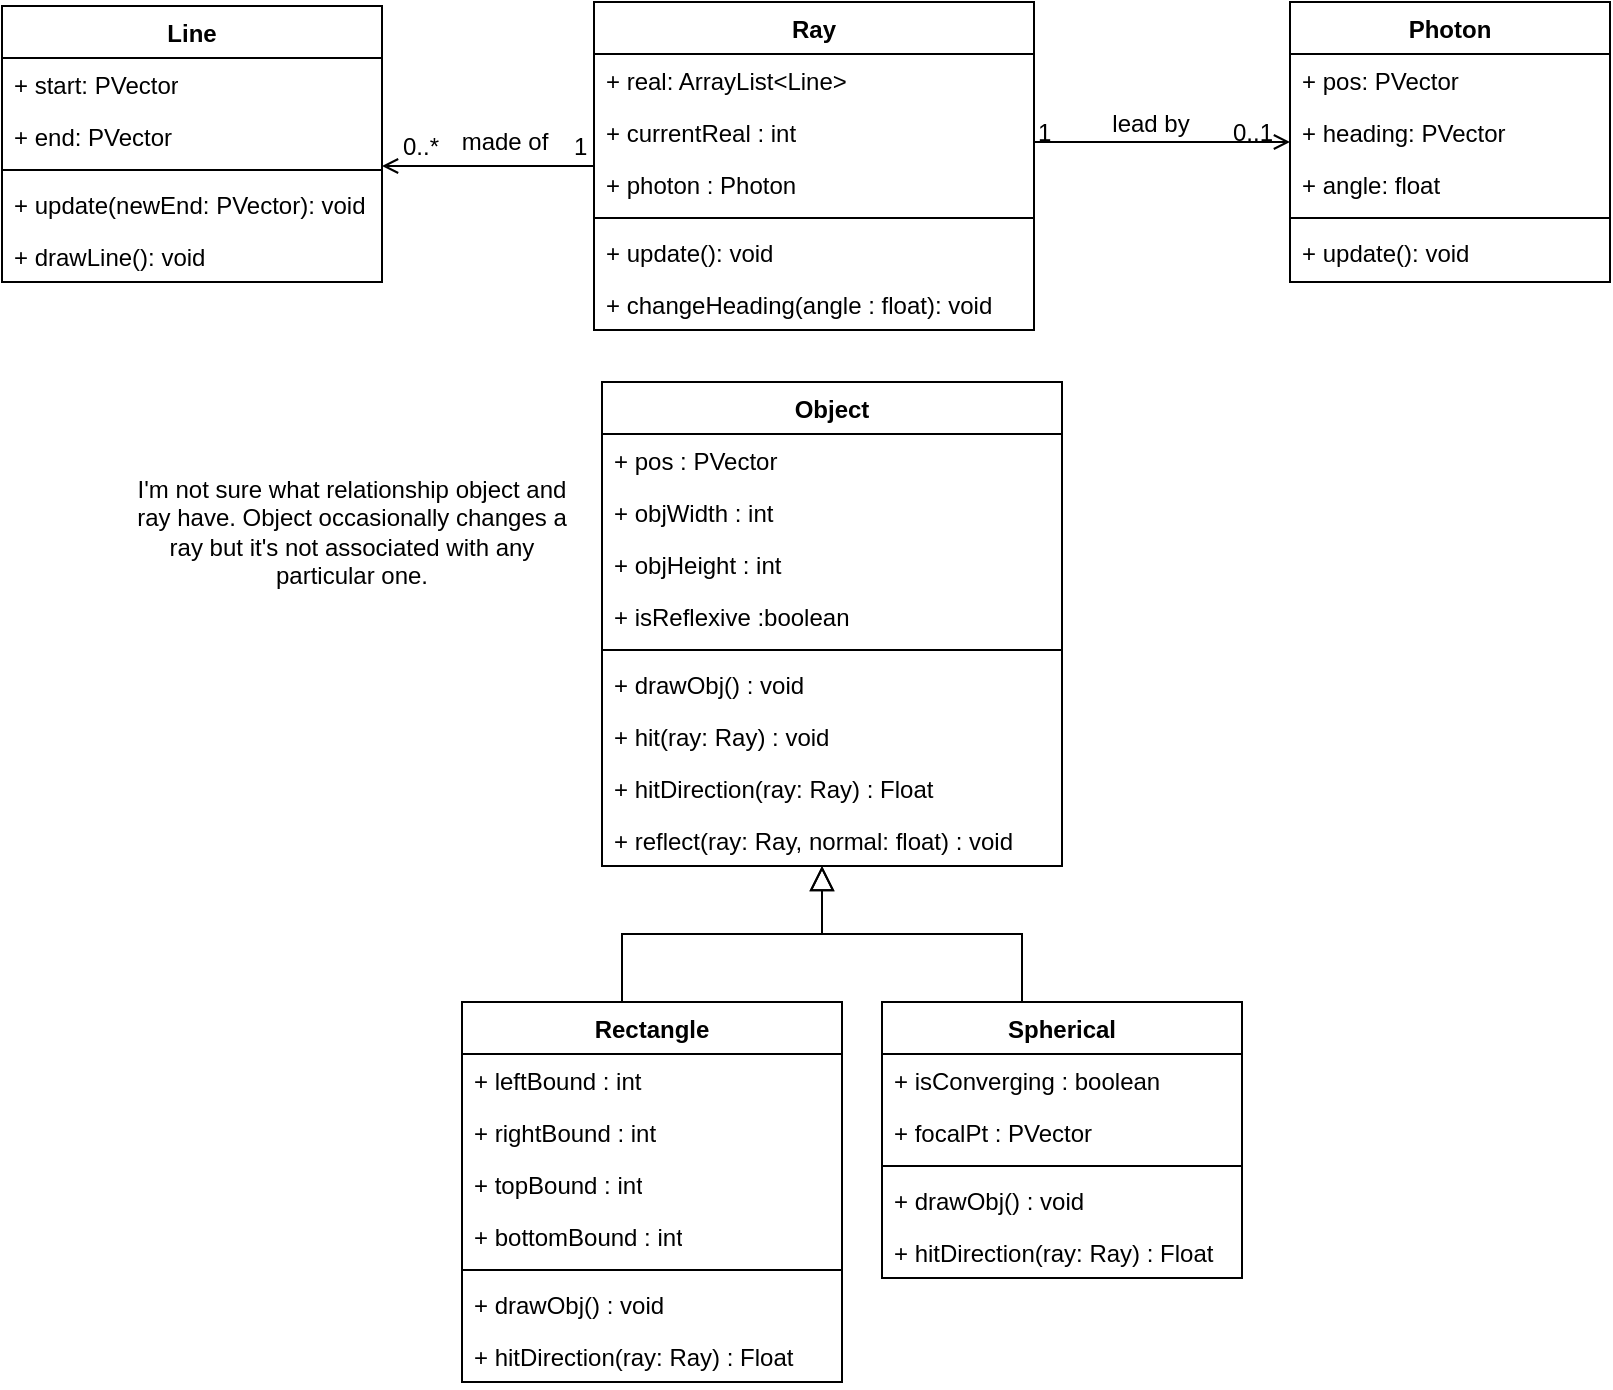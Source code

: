 <mxfile version="21.3.5" type="device">
  <diagram id="C5RBs43oDa-KdzZeNtuy" name="Page-1">
    <mxGraphModel dx="2234" dy="1154" grid="1" gridSize="10" guides="1" tooltips="1" connect="1" arrows="1" fold="1" page="0" pageScale="1" pageWidth="827" pageHeight="1169" background="#FFFFFF" math="0" shadow="0">
      <root>
        <mxCell id="WIyWlLk6GJQsqaUBKTNV-0" />
        <mxCell id="WIyWlLk6GJQsqaUBKTNV-1" parent="WIyWlLk6GJQsqaUBKTNV-0" />
        <mxCell id="zkfFHV4jXpPFQw0GAbJ--0" value="Ray" style="swimlane;fontStyle=1;align=center;verticalAlign=top;childLayout=stackLayout;horizontal=1;startSize=26;horizontalStack=0;resizeParent=1;resizeLast=0;collapsible=1;marginBottom=0;rounded=0;shadow=0;strokeWidth=1;labelBackgroundColor=none;" parent="WIyWlLk6GJQsqaUBKTNV-1" vertex="1">
          <mxGeometry x="-424" y="-150" width="220" height="164" as="geometry">
            <mxRectangle x="-424" y="-150" width="160" height="26" as="alternateBounds" />
          </mxGeometry>
        </mxCell>
        <mxCell id="zkfFHV4jXpPFQw0GAbJ--1" value="+ real: ArrayList&lt;Line&gt;" style="text;align=left;verticalAlign=top;spacingLeft=4;spacingRight=4;overflow=hidden;rotatable=0;points=[[0,0.5],[1,0.5]];portConstraint=eastwest;labelBackgroundColor=none;rounded=0;" parent="zkfFHV4jXpPFQw0GAbJ--0" vertex="1">
          <mxGeometry y="26" width="220" height="26" as="geometry" />
        </mxCell>
        <mxCell id="zkfFHV4jXpPFQw0GAbJ--2" value="+ currentReal : int" style="text;align=left;verticalAlign=top;spacingLeft=4;spacingRight=4;overflow=hidden;rotatable=0;points=[[0,0.5],[1,0.5]];portConstraint=eastwest;rounded=0;shadow=0;html=0;labelBackgroundColor=none;" parent="zkfFHV4jXpPFQw0GAbJ--0" vertex="1">
          <mxGeometry y="52" width="220" height="26" as="geometry" />
        </mxCell>
        <mxCell id="zkfFHV4jXpPFQw0GAbJ--3" value="+ photon : Photon" style="text;align=left;verticalAlign=top;spacingLeft=4;spacingRight=4;overflow=hidden;rotatable=0;points=[[0,0.5],[1,0.5]];portConstraint=eastwest;rounded=0;shadow=0;html=0;labelBackgroundColor=none;" parent="zkfFHV4jXpPFQw0GAbJ--0" vertex="1">
          <mxGeometry y="78" width="220" height="26" as="geometry" />
        </mxCell>
        <mxCell id="zkfFHV4jXpPFQw0GAbJ--4" value="" style="line;html=1;strokeWidth=1;align=left;verticalAlign=middle;spacingTop=-1;spacingLeft=3;spacingRight=3;rotatable=0;labelPosition=right;points=[];portConstraint=eastwest;labelBackgroundColor=none;rounded=0;" parent="zkfFHV4jXpPFQw0GAbJ--0" vertex="1">
          <mxGeometry y="104" width="220" height="8" as="geometry" />
        </mxCell>
        <mxCell id="zkfFHV4jXpPFQw0GAbJ--5" value="+ update(): void" style="text;align=left;verticalAlign=top;spacingLeft=4;spacingRight=4;overflow=hidden;rotatable=0;points=[[0,0.5],[1,0.5]];portConstraint=eastwest;labelBackgroundColor=none;rounded=0;" parent="zkfFHV4jXpPFQw0GAbJ--0" vertex="1">
          <mxGeometry y="112" width="220" height="26" as="geometry" />
        </mxCell>
        <mxCell id="tkSSD3aeQeOZpx0soxOB-32" value="+ changeHeading(angle : float): void" style="text;strokeColor=none;fillColor=none;align=left;verticalAlign=top;spacingLeft=4;spacingRight=4;overflow=hidden;rotatable=0;points=[[0,0.5],[1,0.5]];portConstraint=eastwest;whiteSpace=wrap;html=1;labelBackgroundColor=none;rounded=0;" vertex="1" parent="zkfFHV4jXpPFQw0GAbJ--0">
          <mxGeometry y="138" width="220" height="26" as="geometry" />
        </mxCell>
        <mxCell id="zkfFHV4jXpPFQw0GAbJ--17" value="Photon" style="swimlane;fontStyle=1;align=center;verticalAlign=top;childLayout=stackLayout;horizontal=1;startSize=26;horizontalStack=0;resizeParent=1;resizeLast=0;collapsible=1;marginBottom=0;rounded=0;shadow=0;strokeWidth=1;labelBackgroundColor=none;" parent="WIyWlLk6GJQsqaUBKTNV-1" vertex="1">
          <mxGeometry x="-76" y="-150" width="160" height="140" as="geometry">
            <mxRectangle x="-76" y="-150" width="160" height="26" as="alternateBounds" />
          </mxGeometry>
        </mxCell>
        <mxCell id="zkfFHV4jXpPFQw0GAbJ--18" value="+ pos: PVector" style="text;align=left;verticalAlign=top;spacingLeft=4;spacingRight=4;overflow=hidden;rotatable=0;points=[[0,0.5],[1,0.5]];portConstraint=eastwest;labelBackgroundColor=none;rounded=0;" parent="zkfFHV4jXpPFQw0GAbJ--17" vertex="1">
          <mxGeometry y="26" width="160" height="26" as="geometry" />
        </mxCell>
        <mxCell id="zkfFHV4jXpPFQw0GAbJ--19" value="+ heading: PVector" style="text;align=left;verticalAlign=top;spacingLeft=4;spacingRight=4;overflow=hidden;rotatable=0;points=[[0,0.5],[1,0.5]];portConstraint=eastwest;rounded=0;shadow=0;html=0;labelBackgroundColor=none;" parent="zkfFHV4jXpPFQw0GAbJ--17" vertex="1">
          <mxGeometry y="52" width="160" height="26" as="geometry" />
        </mxCell>
        <mxCell id="zkfFHV4jXpPFQw0GAbJ--20" value="+ angle: float" style="text;align=left;verticalAlign=top;spacingLeft=4;spacingRight=4;overflow=hidden;rotatable=0;points=[[0,0.5],[1,0.5]];portConstraint=eastwest;rounded=0;shadow=0;html=0;labelBackgroundColor=none;" parent="zkfFHV4jXpPFQw0GAbJ--17" vertex="1">
          <mxGeometry y="78" width="160" height="26" as="geometry" />
        </mxCell>
        <mxCell id="zkfFHV4jXpPFQw0GAbJ--23" value="" style="line;html=1;strokeWidth=1;align=left;verticalAlign=middle;spacingTop=-1;spacingLeft=3;spacingRight=3;rotatable=0;labelPosition=right;points=[];portConstraint=eastwest;labelBackgroundColor=none;rounded=0;" parent="zkfFHV4jXpPFQw0GAbJ--17" vertex="1">
          <mxGeometry y="104" width="160" height="8" as="geometry" />
        </mxCell>
        <mxCell id="zkfFHV4jXpPFQw0GAbJ--24" value="+ update(): void" style="text;align=left;verticalAlign=top;spacingLeft=4;spacingRight=4;overflow=hidden;rotatable=0;points=[[0,0.5],[1,0.5]];portConstraint=eastwest;labelBackgroundColor=none;rounded=0;" parent="zkfFHV4jXpPFQw0GAbJ--17" vertex="1">
          <mxGeometry y="112" width="160" height="26" as="geometry" />
        </mxCell>
        <mxCell id="zkfFHV4jXpPFQw0GAbJ--26" value="" style="endArrow=open;shadow=0;strokeWidth=1;rounded=0;endFill=1;edgeStyle=elbowEdgeStyle;elbow=vertical;labelBackgroundColor=none;fontColor=default;" parent="WIyWlLk6GJQsqaUBKTNV-1" source="zkfFHV4jXpPFQw0GAbJ--0" target="zkfFHV4jXpPFQw0GAbJ--17" edge="1">
          <mxGeometry x="0.5" y="41" relative="1" as="geometry">
            <mxPoint x="-204" y="-78" as="sourcePoint" />
            <mxPoint x="-44" y="-78" as="targetPoint" />
            <mxPoint x="-40" y="32" as="offset" />
          </mxGeometry>
        </mxCell>
        <mxCell id="zkfFHV4jXpPFQw0GAbJ--27" value="1" style="resizable=0;align=left;verticalAlign=bottom;labelBackgroundColor=none;fontSize=12;rounded=0;" parent="zkfFHV4jXpPFQw0GAbJ--26" connectable="0" vertex="1">
          <mxGeometry x="-1" relative="1" as="geometry">
            <mxPoint y="4" as="offset" />
          </mxGeometry>
        </mxCell>
        <mxCell id="zkfFHV4jXpPFQw0GAbJ--28" value="0..1" style="resizable=0;align=right;verticalAlign=bottom;labelBackgroundColor=none;fontSize=12;rounded=0;" parent="zkfFHV4jXpPFQw0GAbJ--26" connectable="0" vertex="1">
          <mxGeometry x="1" relative="1" as="geometry">
            <mxPoint x="-7" y="4" as="offset" />
          </mxGeometry>
        </mxCell>
        <mxCell id="zkfFHV4jXpPFQw0GAbJ--29" value="lead by" style="text;html=1;resizable=0;points=[];;align=center;verticalAlign=middle;labelBackgroundColor=none;rounded=0;shadow=0;strokeWidth=1;fontSize=12;" parent="zkfFHV4jXpPFQw0GAbJ--26" vertex="1" connectable="0">
          <mxGeometry x="0.5" y="49" relative="1" as="geometry">
            <mxPoint x="-38" y="40" as="offset" />
          </mxGeometry>
        </mxCell>
        <mxCell id="tkSSD3aeQeOZpx0soxOB-1" value="Object" style="swimlane;fontStyle=1;align=center;verticalAlign=top;childLayout=stackLayout;horizontal=1;startSize=26;horizontalStack=0;resizeParent=1;resizeParentMax=0;resizeLast=0;collapsible=1;marginBottom=0;whiteSpace=wrap;html=1;labelBackgroundColor=none;rounded=0;" vertex="1" parent="WIyWlLk6GJQsqaUBKTNV-1">
          <mxGeometry x="-420" y="40" width="230" height="242" as="geometry">
            <mxRectangle x="-400" y="120" width="80" height="30" as="alternateBounds" />
          </mxGeometry>
        </mxCell>
        <mxCell id="tkSSD3aeQeOZpx0soxOB-2" value="+ pos : PVector" style="text;strokeColor=none;fillColor=none;align=left;verticalAlign=top;spacingLeft=4;spacingRight=4;overflow=hidden;rotatable=0;points=[[0,0.5],[1,0.5]];portConstraint=eastwest;whiteSpace=wrap;html=1;labelBackgroundColor=none;rounded=0;" vertex="1" parent="tkSSD3aeQeOZpx0soxOB-1">
          <mxGeometry y="26" width="230" height="26" as="geometry" />
        </mxCell>
        <mxCell id="tkSSD3aeQeOZpx0soxOB-5" value="+ objWidth : int" style="text;strokeColor=none;fillColor=none;align=left;verticalAlign=top;spacingLeft=4;spacingRight=4;overflow=hidden;rotatable=0;points=[[0,0.5],[1,0.5]];portConstraint=eastwest;whiteSpace=wrap;html=1;labelBackgroundColor=none;rounded=0;" vertex="1" parent="tkSSD3aeQeOZpx0soxOB-1">
          <mxGeometry y="52" width="230" height="26" as="geometry" />
        </mxCell>
        <mxCell id="tkSSD3aeQeOZpx0soxOB-6" value="+ objHeight : int" style="text;strokeColor=none;fillColor=none;align=left;verticalAlign=top;spacingLeft=4;spacingRight=4;overflow=hidden;rotatable=0;points=[[0,0.5],[1,0.5]];portConstraint=eastwest;whiteSpace=wrap;html=1;labelBackgroundColor=none;rounded=0;" vertex="1" parent="tkSSD3aeQeOZpx0soxOB-1">
          <mxGeometry y="78" width="230" height="26" as="geometry" />
        </mxCell>
        <mxCell id="tkSSD3aeQeOZpx0soxOB-7" value="+ isReflexive :boolean" style="text;strokeColor=none;fillColor=none;align=left;verticalAlign=top;spacingLeft=4;spacingRight=4;overflow=hidden;rotatable=0;points=[[0,0.5],[1,0.5]];portConstraint=eastwest;whiteSpace=wrap;html=1;labelBackgroundColor=none;rounded=0;" vertex="1" parent="tkSSD3aeQeOZpx0soxOB-1">
          <mxGeometry y="104" width="230" height="26" as="geometry" />
        </mxCell>
        <mxCell id="tkSSD3aeQeOZpx0soxOB-3" value="" style="line;strokeWidth=1;fillColor=none;align=left;verticalAlign=middle;spacingTop=-1;spacingLeft=3;spacingRight=3;rotatable=0;labelPosition=right;points=[];portConstraint=eastwest;labelBackgroundColor=none;rounded=0;" vertex="1" parent="tkSSD3aeQeOZpx0soxOB-1">
          <mxGeometry y="130" width="230" height="8" as="geometry" />
        </mxCell>
        <mxCell id="tkSSD3aeQeOZpx0soxOB-27" value="+ drawObj() : void" style="text;strokeColor=none;fillColor=none;align=left;verticalAlign=top;spacingLeft=4;spacingRight=4;overflow=hidden;rotatable=0;points=[[0,0.5],[1,0.5]];portConstraint=eastwest;whiteSpace=wrap;html=1;labelBackgroundColor=none;rounded=0;" vertex="1" parent="tkSSD3aeQeOZpx0soxOB-1">
          <mxGeometry y="138" width="230" height="26" as="geometry" />
        </mxCell>
        <mxCell id="tkSSD3aeQeOZpx0soxOB-9" value="+ hit(ray: Ray) : void" style="text;strokeColor=none;fillColor=none;align=left;verticalAlign=top;spacingLeft=4;spacingRight=4;overflow=hidden;rotatable=0;points=[[0,0.5],[1,0.5]];portConstraint=eastwest;whiteSpace=wrap;html=1;labelBackgroundColor=none;rounded=0;" vertex="1" parent="tkSSD3aeQeOZpx0soxOB-1">
          <mxGeometry y="164" width="230" height="26" as="geometry" />
        </mxCell>
        <mxCell id="tkSSD3aeQeOZpx0soxOB-8" value="+ hitDirection(ray: Ray) : Float" style="text;strokeColor=none;fillColor=none;align=left;verticalAlign=top;spacingLeft=4;spacingRight=4;overflow=hidden;rotatable=0;points=[[0,0.5],[1,0.5]];portConstraint=eastwest;whiteSpace=wrap;html=1;labelBackgroundColor=none;rounded=0;" vertex="1" parent="tkSSD3aeQeOZpx0soxOB-1">
          <mxGeometry y="190" width="230" height="26" as="geometry" />
        </mxCell>
        <mxCell id="tkSSD3aeQeOZpx0soxOB-10" value="+ reflect(ray: Ray, normal: float) : void" style="text;strokeColor=none;fillColor=none;align=left;verticalAlign=top;spacingLeft=4;spacingRight=4;overflow=hidden;rotatable=0;points=[[0,0.5],[1,0.5]];portConstraint=eastwest;whiteSpace=wrap;html=1;labelBackgroundColor=none;rounded=0;" vertex="1" parent="tkSSD3aeQeOZpx0soxOB-1">
          <mxGeometry y="216" width="230" height="26" as="geometry" />
        </mxCell>
        <mxCell id="tkSSD3aeQeOZpx0soxOB-11" value="" style="endArrow=block;endSize=10;endFill=0;shadow=0;strokeWidth=1;rounded=0;edgeStyle=elbowEdgeStyle;elbow=vertical;labelBackgroundColor=none;fontColor=default;" edge="1" parent="WIyWlLk6GJQsqaUBKTNV-1">
          <mxGeometry width="160" relative="1" as="geometry">
            <mxPoint x="-210" y="350" as="sourcePoint" />
            <mxPoint x="-310" y="282" as="targetPoint" />
          </mxGeometry>
        </mxCell>
        <mxCell id="tkSSD3aeQeOZpx0soxOB-12" value="" style="endArrow=block;endSize=10;endFill=0;shadow=0;strokeWidth=1;rounded=0;edgeStyle=elbowEdgeStyle;elbow=vertical;labelBackgroundColor=none;fontColor=default;" edge="1" parent="WIyWlLk6GJQsqaUBKTNV-1">
          <mxGeometry width="160" relative="1" as="geometry">
            <mxPoint x="-410" y="350" as="sourcePoint" />
            <mxPoint x="-310" y="282" as="targetPoint" />
          </mxGeometry>
        </mxCell>
        <mxCell id="tkSSD3aeQeOZpx0soxOB-13" value="Spherical" style="swimlane;fontStyle=1;align=center;verticalAlign=top;childLayout=stackLayout;horizontal=1;startSize=26;horizontalStack=0;resizeParent=1;resizeParentMax=0;resizeLast=0;collapsible=1;marginBottom=0;whiteSpace=wrap;html=1;labelBackgroundColor=none;rounded=0;" vertex="1" parent="WIyWlLk6GJQsqaUBKTNV-1">
          <mxGeometry x="-280" y="350" width="180" height="138" as="geometry" />
        </mxCell>
        <mxCell id="tkSSD3aeQeOZpx0soxOB-14" value="+ isConverging : boolean" style="text;strokeColor=none;fillColor=none;align=left;verticalAlign=top;spacingLeft=4;spacingRight=4;overflow=hidden;rotatable=0;points=[[0,0.5],[1,0.5]];portConstraint=eastwest;whiteSpace=wrap;html=1;labelBackgroundColor=none;rounded=0;" vertex="1" parent="tkSSD3aeQeOZpx0soxOB-13">
          <mxGeometry y="26" width="180" height="26" as="geometry" />
        </mxCell>
        <mxCell id="tkSSD3aeQeOZpx0soxOB-28" value="+ focalPt : PVector" style="text;strokeColor=none;fillColor=none;align=left;verticalAlign=top;spacingLeft=4;spacingRight=4;overflow=hidden;rotatable=0;points=[[0,0.5],[1,0.5]];portConstraint=eastwest;whiteSpace=wrap;html=1;labelBackgroundColor=none;rounded=0;" vertex="1" parent="tkSSD3aeQeOZpx0soxOB-13">
          <mxGeometry y="52" width="180" height="26" as="geometry" />
        </mxCell>
        <mxCell id="tkSSD3aeQeOZpx0soxOB-15" value="" style="line;strokeWidth=1;fillColor=none;align=left;verticalAlign=middle;spacingTop=-1;spacingLeft=3;spacingRight=3;rotatable=0;labelPosition=right;points=[];portConstraint=eastwest;labelBackgroundColor=none;rounded=0;" vertex="1" parent="tkSSD3aeQeOZpx0soxOB-13">
          <mxGeometry y="78" width="180" height="8" as="geometry" />
        </mxCell>
        <mxCell id="tkSSD3aeQeOZpx0soxOB-4" value="+ drawObj() : void" style="text;strokeColor=none;fillColor=none;align=left;verticalAlign=top;spacingLeft=4;spacingRight=4;overflow=hidden;rotatable=0;points=[[0,0.5],[1,0.5]];portConstraint=eastwest;whiteSpace=wrap;html=1;labelBackgroundColor=none;rounded=0;" vertex="1" parent="tkSSD3aeQeOZpx0soxOB-13">
          <mxGeometry y="86" width="180" height="26" as="geometry" />
        </mxCell>
        <mxCell id="tkSSD3aeQeOZpx0soxOB-30" value="+ hitDirection(ray: Ray) : Float" style="text;strokeColor=none;fillColor=none;align=left;verticalAlign=top;spacingLeft=4;spacingRight=4;overflow=hidden;rotatable=0;points=[[0,0.5],[1,0.5]];portConstraint=eastwest;whiteSpace=wrap;html=1;labelBackgroundColor=none;rounded=0;" vertex="1" parent="tkSSD3aeQeOZpx0soxOB-13">
          <mxGeometry y="112" width="180" height="26" as="geometry" />
        </mxCell>
        <mxCell id="tkSSD3aeQeOZpx0soxOB-18" value="Rectangle" style="swimlane;fontStyle=1;align=center;verticalAlign=top;childLayout=stackLayout;horizontal=1;startSize=26;horizontalStack=0;resizeParent=1;resizeParentMax=0;resizeLast=0;collapsible=1;marginBottom=0;whiteSpace=wrap;html=1;labelBackgroundColor=none;rounded=0;" vertex="1" parent="WIyWlLk6GJQsqaUBKTNV-1">
          <mxGeometry x="-490" y="350" width="190" height="190" as="geometry">
            <mxRectangle x="-470" y="460" width="100" height="30" as="alternateBounds" />
          </mxGeometry>
        </mxCell>
        <mxCell id="tkSSD3aeQeOZpx0soxOB-19" value="+ leftBound : int" style="text;strokeColor=none;fillColor=none;align=left;verticalAlign=top;spacingLeft=4;spacingRight=4;overflow=hidden;rotatable=0;points=[[0,0.5],[1,0.5]];portConstraint=eastwest;whiteSpace=wrap;html=1;labelBackgroundColor=none;rounded=0;" vertex="1" parent="tkSSD3aeQeOZpx0soxOB-18">
          <mxGeometry y="26" width="190" height="26" as="geometry" />
        </mxCell>
        <mxCell id="tkSSD3aeQeOZpx0soxOB-22" value="+ rightBound : int" style="text;strokeColor=none;fillColor=none;align=left;verticalAlign=top;spacingLeft=4;spacingRight=4;overflow=hidden;rotatable=0;points=[[0,0.5],[1,0.5]];portConstraint=eastwest;whiteSpace=wrap;html=1;labelBackgroundColor=none;rounded=0;" vertex="1" parent="tkSSD3aeQeOZpx0soxOB-18">
          <mxGeometry y="52" width="190" height="26" as="geometry" />
        </mxCell>
        <mxCell id="tkSSD3aeQeOZpx0soxOB-23" value="+ topBound : int" style="text;strokeColor=none;fillColor=none;align=left;verticalAlign=top;spacingLeft=4;spacingRight=4;overflow=hidden;rotatable=0;points=[[0,0.5],[1,0.5]];portConstraint=eastwest;whiteSpace=wrap;html=1;labelBackgroundColor=none;rounded=0;" vertex="1" parent="tkSSD3aeQeOZpx0soxOB-18">
          <mxGeometry y="78" width="190" height="26" as="geometry" />
        </mxCell>
        <mxCell id="tkSSD3aeQeOZpx0soxOB-24" value="+ bottomBound : int" style="text;strokeColor=none;fillColor=none;align=left;verticalAlign=top;spacingLeft=4;spacingRight=4;overflow=hidden;rotatable=0;points=[[0,0.5],[1,0.5]];portConstraint=eastwest;whiteSpace=wrap;html=1;labelBackgroundColor=none;rounded=0;" vertex="1" parent="tkSSD3aeQeOZpx0soxOB-18">
          <mxGeometry y="104" width="190" height="26" as="geometry" />
        </mxCell>
        <mxCell id="tkSSD3aeQeOZpx0soxOB-20" value="" style="line;strokeWidth=1;fillColor=none;align=left;verticalAlign=middle;spacingTop=-1;spacingLeft=3;spacingRight=3;rotatable=0;labelPosition=right;points=[];portConstraint=eastwest;labelBackgroundColor=none;rounded=0;" vertex="1" parent="tkSSD3aeQeOZpx0soxOB-18">
          <mxGeometry y="130" width="190" height="8" as="geometry" />
        </mxCell>
        <mxCell id="tkSSD3aeQeOZpx0soxOB-26" value="+ drawObj() : void" style="text;strokeColor=none;fillColor=none;align=left;verticalAlign=top;spacingLeft=4;spacingRight=4;overflow=hidden;rotatable=0;points=[[0,0.5],[1,0.5]];portConstraint=eastwest;whiteSpace=wrap;html=1;labelBackgroundColor=none;rounded=0;" vertex="1" parent="tkSSD3aeQeOZpx0soxOB-18">
          <mxGeometry y="138" width="190" height="26" as="geometry" />
        </mxCell>
        <mxCell id="tkSSD3aeQeOZpx0soxOB-29" value="+ hitDirection(ray: Ray) : Float" style="text;strokeColor=none;fillColor=none;align=left;verticalAlign=top;spacingLeft=4;spacingRight=4;overflow=hidden;rotatable=0;points=[[0,0.5],[1,0.5]];portConstraint=eastwest;whiteSpace=wrap;html=1;labelBackgroundColor=none;rounded=0;" vertex="1" parent="tkSSD3aeQeOZpx0soxOB-18">
          <mxGeometry y="164" width="190" height="26" as="geometry" />
        </mxCell>
        <mxCell id="tkSSD3aeQeOZpx0soxOB-33" value="Line" style="swimlane;fontStyle=1;align=center;verticalAlign=top;childLayout=stackLayout;horizontal=1;startSize=26;horizontalStack=0;resizeParent=1;resizeParentMax=0;resizeLast=0;collapsible=1;marginBottom=0;whiteSpace=wrap;html=1;labelBackgroundColor=none;rounded=0;" vertex="1" parent="WIyWlLk6GJQsqaUBKTNV-1">
          <mxGeometry x="-720" y="-148" width="190" height="138" as="geometry" />
        </mxCell>
        <mxCell id="tkSSD3aeQeOZpx0soxOB-34" value="+ start: PVector" style="text;strokeColor=none;fillColor=none;align=left;verticalAlign=top;spacingLeft=4;spacingRight=4;overflow=hidden;rotatable=0;points=[[0,0.5],[1,0.5]];portConstraint=eastwest;whiteSpace=wrap;html=1;labelBackgroundColor=none;rounded=0;" vertex="1" parent="tkSSD3aeQeOZpx0soxOB-33">
          <mxGeometry y="26" width="190" height="26" as="geometry" />
        </mxCell>
        <mxCell id="tkSSD3aeQeOZpx0soxOB-37" value="+ end: PVector" style="text;strokeColor=none;fillColor=none;align=left;verticalAlign=top;spacingLeft=4;spacingRight=4;overflow=hidden;rotatable=0;points=[[0,0.5],[1,0.5]];portConstraint=eastwest;whiteSpace=wrap;html=1;labelBackgroundColor=none;rounded=0;" vertex="1" parent="tkSSD3aeQeOZpx0soxOB-33">
          <mxGeometry y="52" width="190" height="26" as="geometry" />
        </mxCell>
        <mxCell id="tkSSD3aeQeOZpx0soxOB-35" value="" style="line;strokeWidth=1;fillColor=none;align=left;verticalAlign=middle;spacingTop=-1;spacingLeft=3;spacingRight=3;rotatable=0;labelPosition=right;points=[];portConstraint=eastwest;labelBackgroundColor=none;rounded=0;" vertex="1" parent="tkSSD3aeQeOZpx0soxOB-33">
          <mxGeometry y="78" width="190" height="8" as="geometry" />
        </mxCell>
        <mxCell id="tkSSD3aeQeOZpx0soxOB-36" value="+ update(newEnd: PVector): void" style="text;strokeColor=none;fillColor=none;align=left;verticalAlign=top;spacingLeft=4;spacingRight=4;overflow=hidden;rotatable=0;points=[[0,0.5],[1,0.5]];portConstraint=eastwest;whiteSpace=wrap;html=1;labelBackgroundColor=none;rounded=0;" vertex="1" parent="tkSSD3aeQeOZpx0soxOB-33">
          <mxGeometry y="86" width="190" height="26" as="geometry" />
        </mxCell>
        <mxCell id="tkSSD3aeQeOZpx0soxOB-38" value="+ drawLine(): void" style="text;strokeColor=none;fillColor=none;align=left;verticalAlign=top;spacingLeft=4;spacingRight=4;overflow=hidden;rotatable=0;points=[[0,0.5],[1,0.5]];portConstraint=eastwest;whiteSpace=wrap;html=1;labelBackgroundColor=none;rounded=0;" vertex="1" parent="tkSSD3aeQeOZpx0soxOB-33">
          <mxGeometry y="112" width="190" height="26" as="geometry" />
        </mxCell>
        <mxCell id="tkSSD3aeQeOZpx0soxOB-39" value="" style="endArrow=open;shadow=0;strokeWidth=1;rounded=0;endFill=1;edgeStyle=elbowEdgeStyle;elbow=vertical;exitX=0;exitY=0.154;exitDx=0;exitDy=0;exitPerimeter=0;labelBackgroundColor=none;fontColor=default;" edge="1" parent="WIyWlLk6GJQsqaUBKTNV-1" source="zkfFHV4jXpPFQw0GAbJ--3">
          <mxGeometry x="0.5" y="41" relative="1" as="geometry">
            <mxPoint x="-428" y="-68.5" as="sourcePoint" />
            <mxPoint x="-530" y="-68" as="targetPoint" />
            <mxPoint x="-40" y="32" as="offset" />
          </mxGeometry>
        </mxCell>
        <mxCell id="tkSSD3aeQeOZpx0soxOB-40" value="1" style="resizable=0;align=left;verticalAlign=bottom;labelBackgroundColor=none;fontSize=12;rounded=0;" connectable="0" vertex="1" parent="tkSSD3aeQeOZpx0soxOB-39">
          <mxGeometry x="-1" relative="1" as="geometry">
            <mxPoint x="-12" y="-1" as="offset" />
          </mxGeometry>
        </mxCell>
        <mxCell id="tkSSD3aeQeOZpx0soxOB-41" value="0..*" style="resizable=0;align=right;verticalAlign=bottom;labelBackgroundColor=none;fontSize=12;rounded=0;" connectable="0" vertex="1" parent="tkSSD3aeQeOZpx0soxOB-39">
          <mxGeometry x="1" relative="1" as="geometry">
            <mxPoint x="30" y="-1" as="offset" />
          </mxGeometry>
        </mxCell>
        <mxCell id="tkSSD3aeQeOZpx0soxOB-42" value="made of" style="text;html=1;resizable=0;points=[];;align=center;verticalAlign=middle;labelBackgroundColor=none;rounded=0;shadow=0;strokeWidth=1;fontSize=12;" vertex="1" connectable="0" parent="tkSSD3aeQeOZpx0soxOB-39">
          <mxGeometry x="0.5" y="49" relative="1" as="geometry">
            <mxPoint x="34" y="-61" as="offset" />
          </mxGeometry>
        </mxCell>
        <mxCell id="tkSSD3aeQeOZpx0soxOB-43" value="I&#39;m not sure what relationship object and ray have. Object occasionally changes a ray but it&#39;s not associated with any particular one." style="text;html=1;strokeColor=none;fillColor=none;align=center;verticalAlign=middle;whiteSpace=wrap;rounded=0;" vertex="1" parent="WIyWlLk6GJQsqaUBKTNV-1">
          <mxGeometry x="-660" y="40" width="230" height="150" as="geometry" />
        </mxCell>
      </root>
    </mxGraphModel>
  </diagram>
</mxfile>
